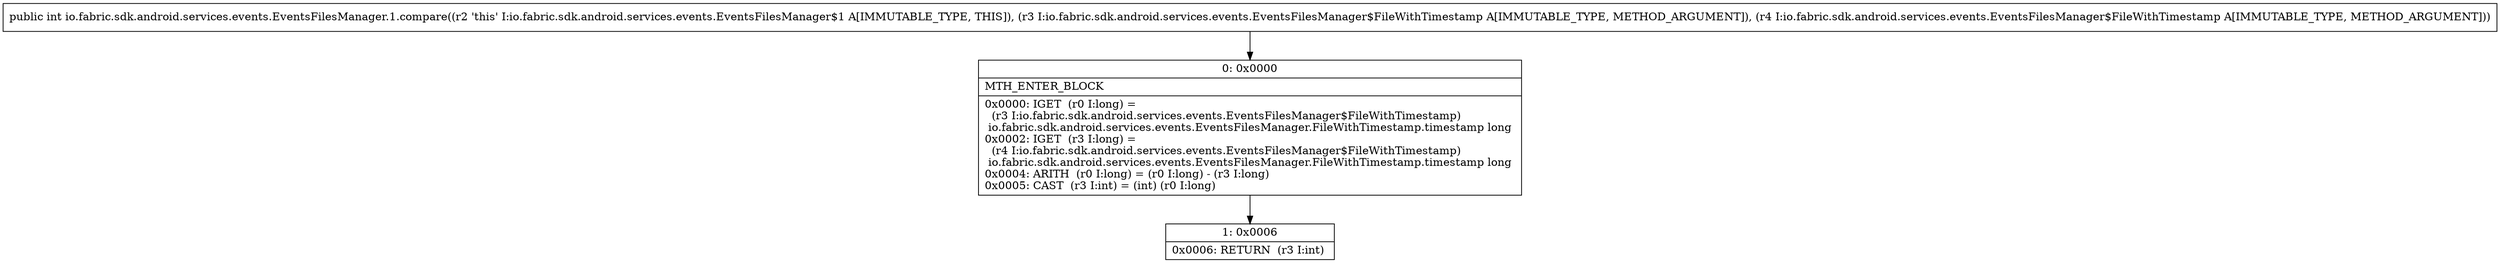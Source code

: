 digraph "CFG forio.fabric.sdk.android.services.events.EventsFilesManager.1.compare(Lio\/fabric\/sdk\/android\/services\/events\/EventsFilesManager$FileWithTimestamp;Lio\/fabric\/sdk\/android\/services\/events\/EventsFilesManager$FileWithTimestamp;)I" {
Node_0 [shape=record,label="{0\:\ 0x0000|MTH_ENTER_BLOCK\l|0x0000: IGET  (r0 I:long) = \l  (r3 I:io.fabric.sdk.android.services.events.EventsFilesManager$FileWithTimestamp)\l io.fabric.sdk.android.services.events.EventsFilesManager.FileWithTimestamp.timestamp long \l0x0002: IGET  (r3 I:long) = \l  (r4 I:io.fabric.sdk.android.services.events.EventsFilesManager$FileWithTimestamp)\l io.fabric.sdk.android.services.events.EventsFilesManager.FileWithTimestamp.timestamp long \l0x0004: ARITH  (r0 I:long) = (r0 I:long) \- (r3 I:long) \l0x0005: CAST  (r3 I:int) = (int) (r0 I:long) \l}"];
Node_1 [shape=record,label="{1\:\ 0x0006|0x0006: RETURN  (r3 I:int) \l}"];
MethodNode[shape=record,label="{public int io.fabric.sdk.android.services.events.EventsFilesManager.1.compare((r2 'this' I:io.fabric.sdk.android.services.events.EventsFilesManager$1 A[IMMUTABLE_TYPE, THIS]), (r3 I:io.fabric.sdk.android.services.events.EventsFilesManager$FileWithTimestamp A[IMMUTABLE_TYPE, METHOD_ARGUMENT]), (r4 I:io.fabric.sdk.android.services.events.EventsFilesManager$FileWithTimestamp A[IMMUTABLE_TYPE, METHOD_ARGUMENT])) }"];
MethodNode -> Node_0;
Node_0 -> Node_1;
}

